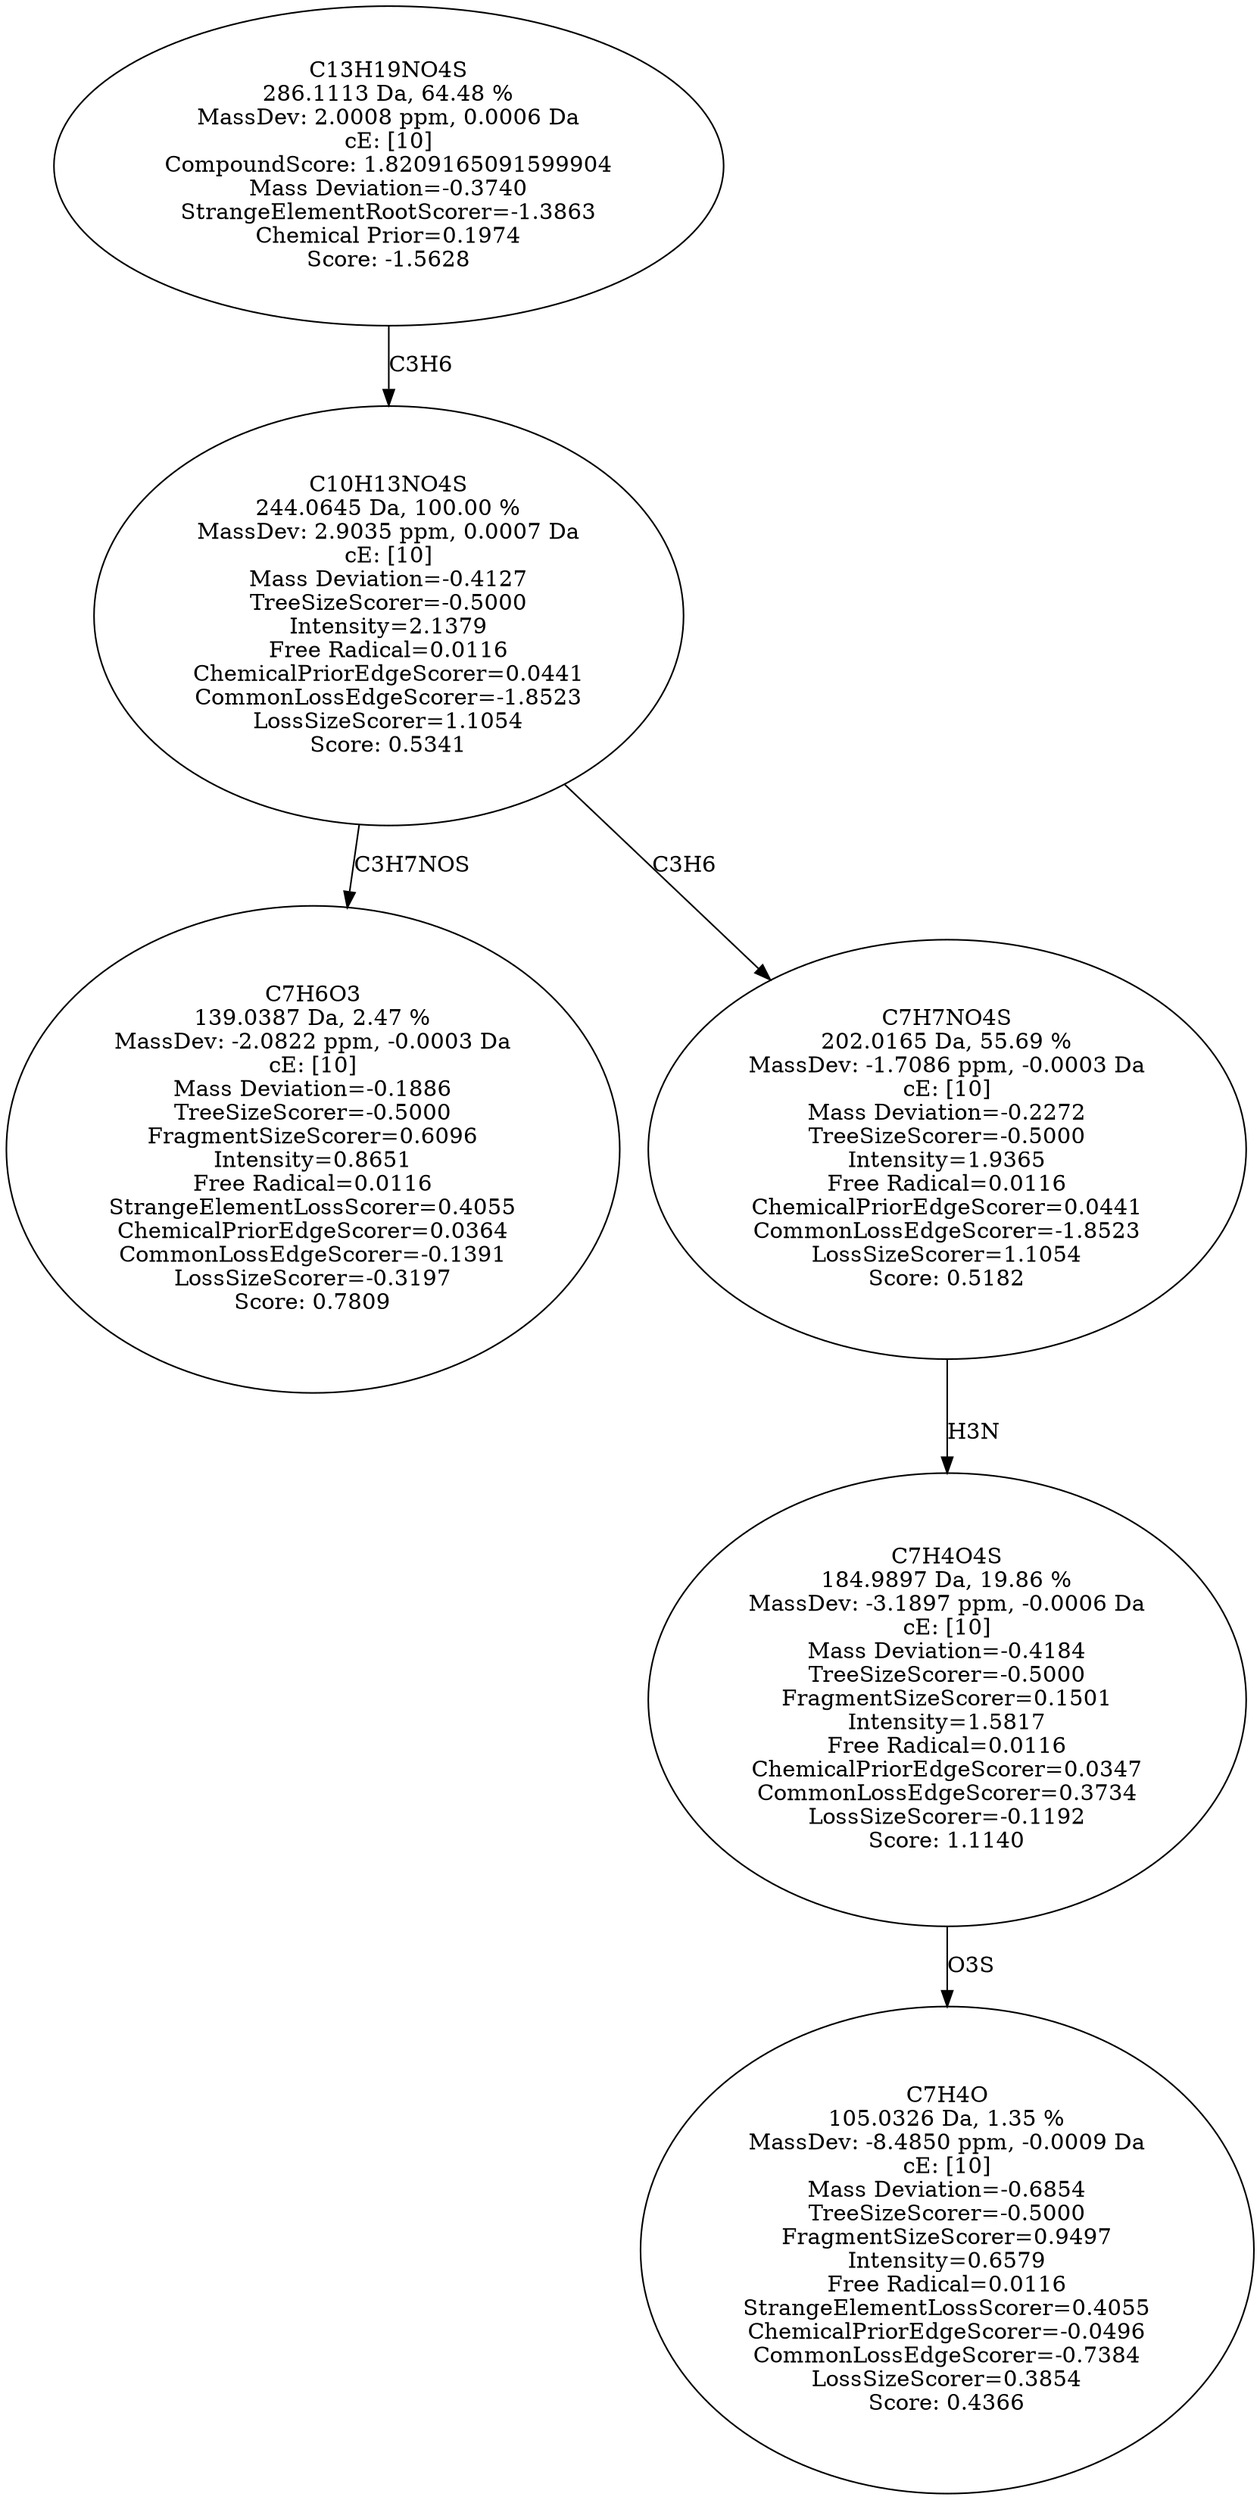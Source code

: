 strict digraph {
v1 [label="C7H6O3\n139.0387 Da, 2.47 %\nMassDev: -2.0822 ppm, -0.0003 Da\ncE: [10]\nMass Deviation=-0.1886\nTreeSizeScorer=-0.5000\nFragmentSizeScorer=0.6096\nIntensity=0.8651\nFree Radical=0.0116\nStrangeElementLossScorer=0.4055\nChemicalPriorEdgeScorer=0.0364\nCommonLossEdgeScorer=-0.1391\nLossSizeScorer=-0.3197\nScore: 0.7809"];
v2 [label="C7H4O\n105.0326 Da, 1.35 %\nMassDev: -8.4850 ppm, -0.0009 Da\ncE: [10]\nMass Deviation=-0.6854\nTreeSizeScorer=-0.5000\nFragmentSizeScorer=0.9497\nIntensity=0.6579\nFree Radical=0.0116\nStrangeElementLossScorer=0.4055\nChemicalPriorEdgeScorer=-0.0496\nCommonLossEdgeScorer=-0.7384\nLossSizeScorer=0.3854\nScore: 0.4366"];
v3 [label="C7H4O4S\n184.9897 Da, 19.86 %\nMassDev: -3.1897 ppm, -0.0006 Da\ncE: [10]\nMass Deviation=-0.4184\nTreeSizeScorer=-0.5000\nFragmentSizeScorer=0.1501\nIntensity=1.5817\nFree Radical=0.0116\nChemicalPriorEdgeScorer=0.0347\nCommonLossEdgeScorer=0.3734\nLossSizeScorer=-0.1192\nScore: 1.1140"];
v4 [label="C7H7NO4S\n202.0165 Da, 55.69 %\nMassDev: -1.7086 ppm, -0.0003 Da\ncE: [10]\nMass Deviation=-0.2272\nTreeSizeScorer=-0.5000\nIntensity=1.9365\nFree Radical=0.0116\nChemicalPriorEdgeScorer=0.0441\nCommonLossEdgeScorer=-1.8523\nLossSizeScorer=1.1054\nScore: 0.5182"];
v5 [label="C10H13NO4S\n244.0645 Da, 100.00 %\nMassDev: 2.9035 ppm, 0.0007 Da\ncE: [10]\nMass Deviation=-0.4127\nTreeSizeScorer=-0.5000\nIntensity=2.1379\nFree Radical=0.0116\nChemicalPriorEdgeScorer=0.0441\nCommonLossEdgeScorer=-1.8523\nLossSizeScorer=1.1054\nScore: 0.5341"];
v6 [label="C13H19NO4S\n286.1113 Da, 64.48 %\nMassDev: 2.0008 ppm, 0.0006 Da\ncE: [10]\nCompoundScore: 1.8209165091599904\nMass Deviation=-0.3740\nStrangeElementRootScorer=-1.3863\nChemical Prior=0.1974\nScore: -1.5628"];
v5 -> v1 [label="C3H7NOS"];
v3 -> v2 [label="O3S"];
v4 -> v3 [label="H3N"];
v5 -> v4 [label="C3H6"];
v6 -> v5 [label="C3H6"];
}